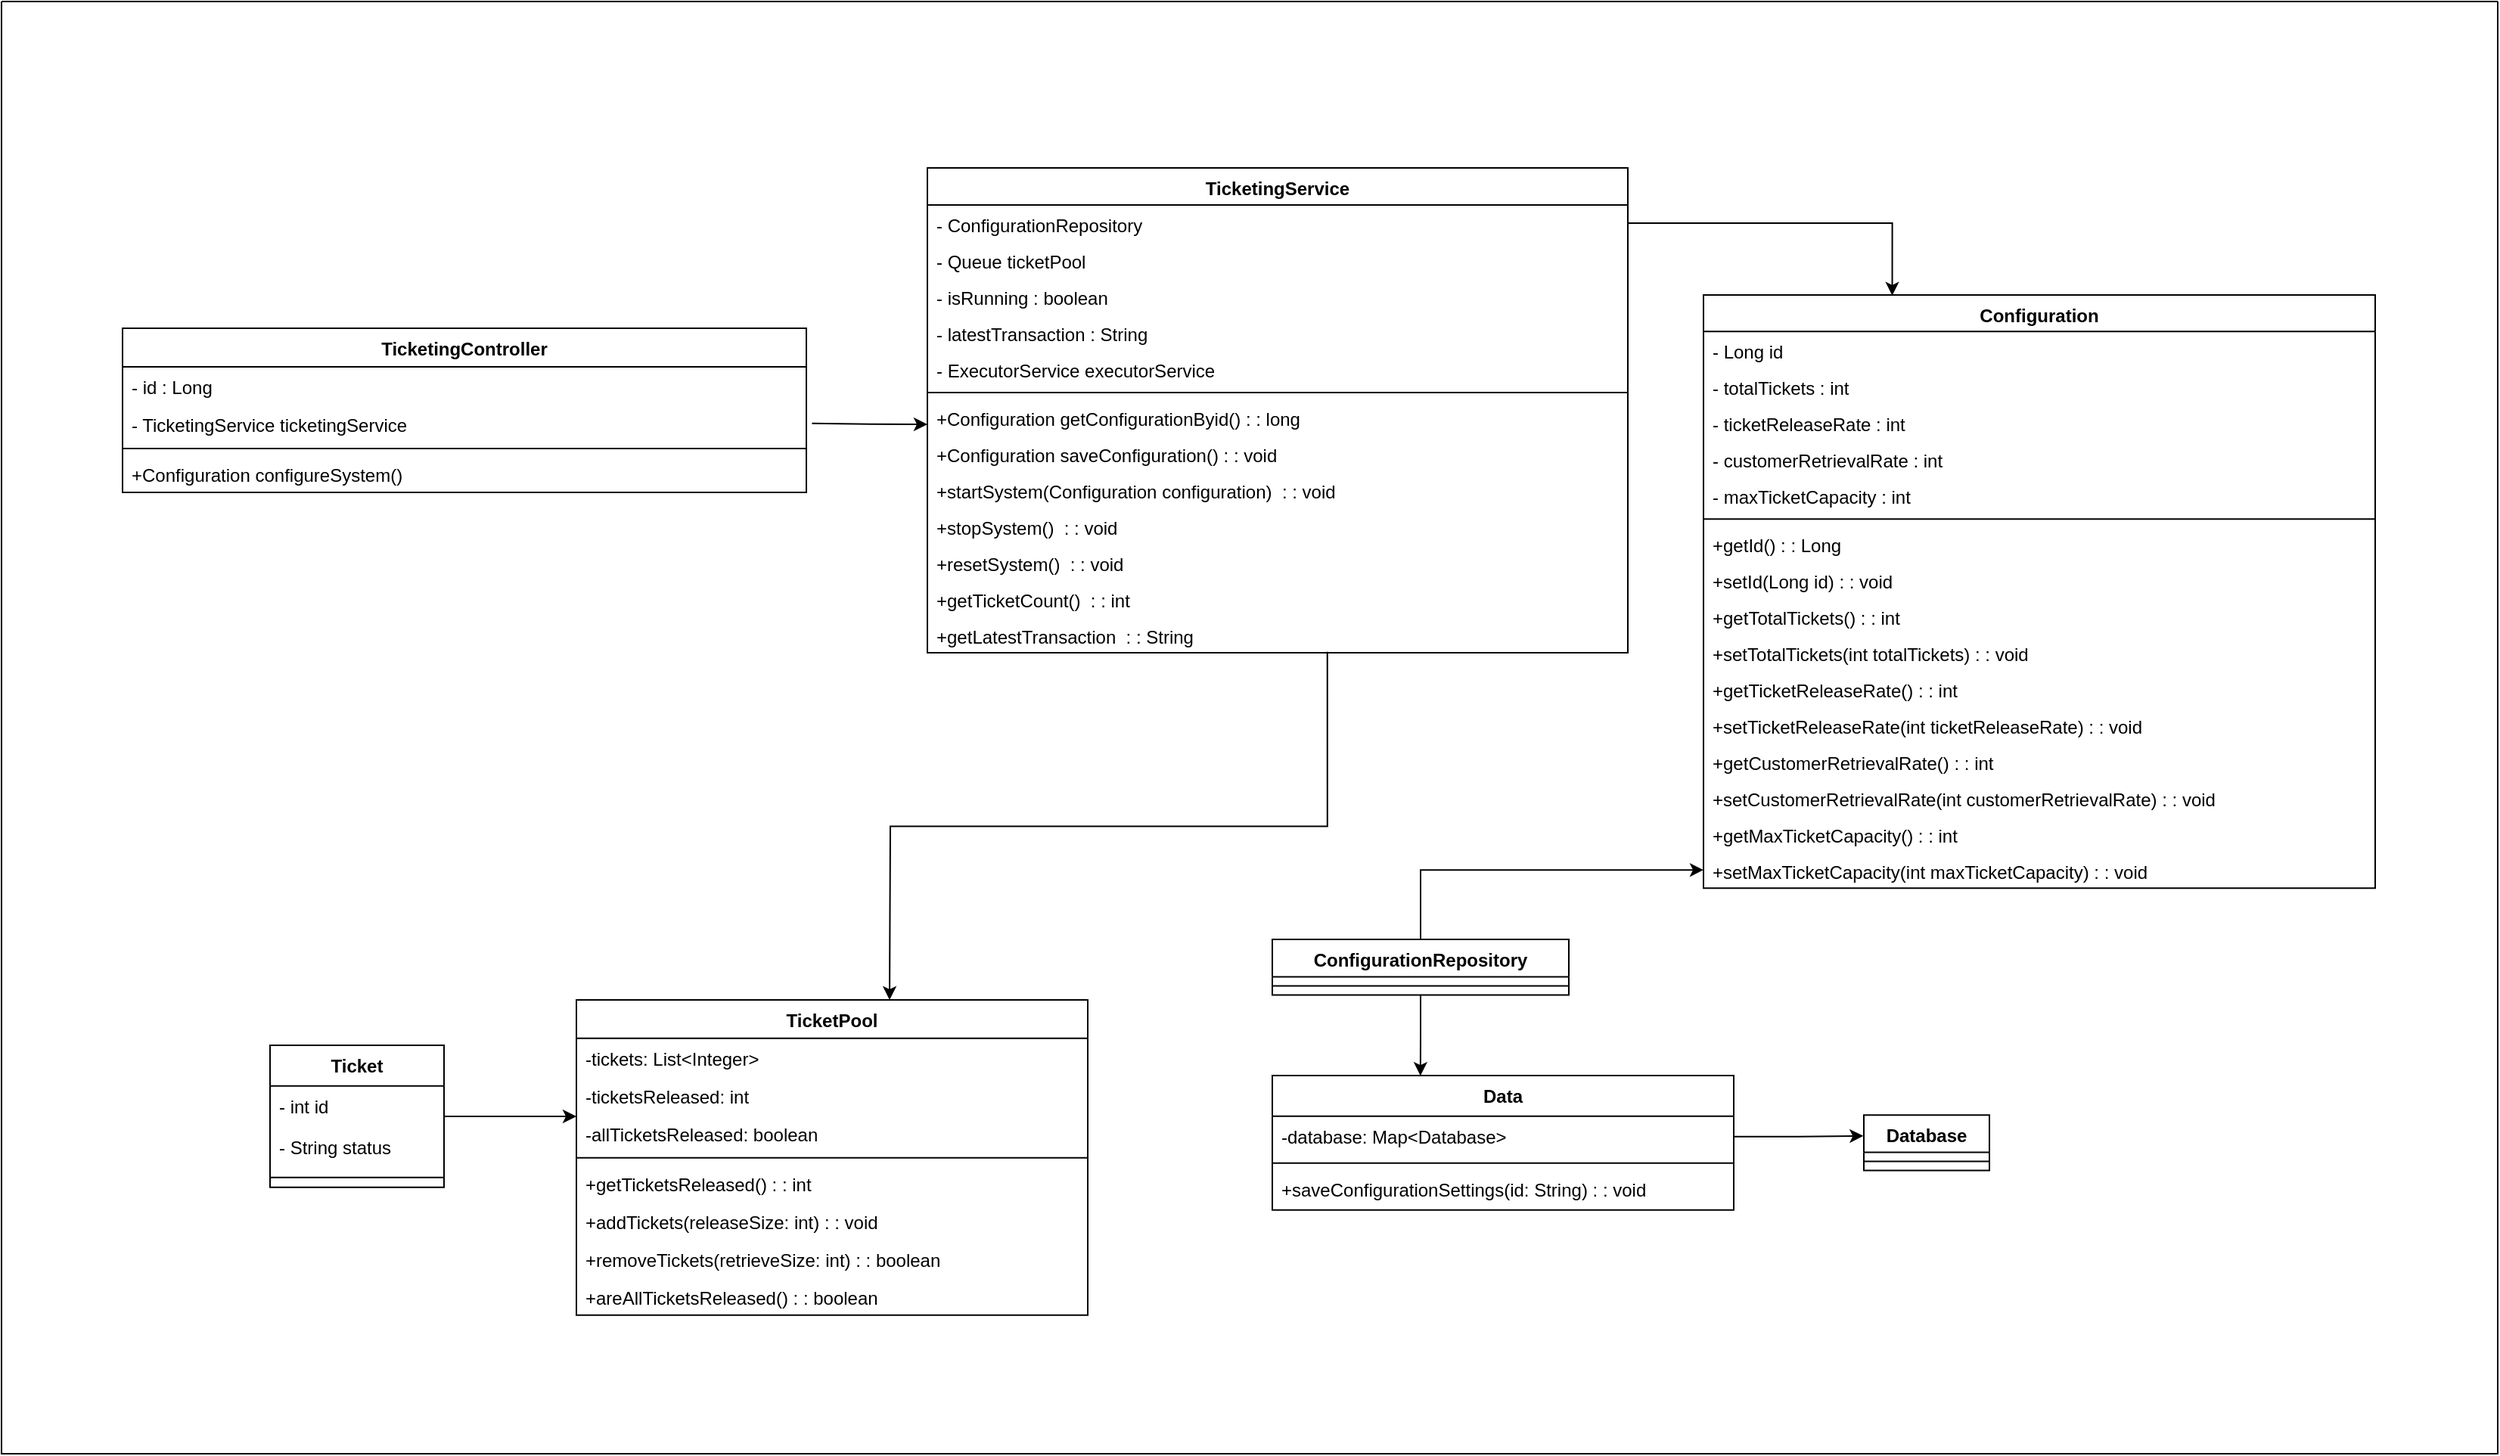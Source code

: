 <mxfile version="25.0.3">
  <diagram id="C5RBs43oDa-KdzZeNtuy" name="Page-1">
    <mxGraphModel dx="3160" dy="2407" grid="1" gridSize="10" guides="1" tooltips="1" connect="1" arrows="1" fold="1" page="1" pageScale="1" pageWidth="827" pageHeight="1169" math="0" shadow="0">
      <root>
        <mxCell id="WIyWlLk6GJQsqaUBKTNV-0" />
        <mxCell id="WIyWlLk6GJQsqaUBKTNV-1" parent="WIyWlLk6GJQsqaUBKTNV-0" />
        <mxCell id="WTj9P_NQEaG9EgnuYuKt-76" value="TicketingController" style="swimlane;fontStyle=1;align=center;verticalAlign=top;childLayout=stackLayout;horizontal=1;startSize=25.4;horizontalStack=0;resizeParent=1;resizeParentMax=0;resizeLast=0;collapsible=0;marginBottom=0;" vertex="1" parent="WIyWlLk6GJQsqaUBKTNV-1">
          <mxGeometry x="-10" y="126.04" width="452" height="108.4" as="geometry" />
        </mxCell>
        <mxCell id="WTj9P_NQEaG9EgnuYuKt-78" value="- id : Long " style="text;strokeColor=none;fillColor=none;align=left;verticalAlign=top;spacingLeft=4;spacingRight=4;overflow=hidden;rotatable=0;points=[[0,0.5],[1,0.5]];portConstraint=eastwest;" vertex="1" parent="WTj9P_NQEaG9EgnuYuKt-76">
          <mxGeometry y="25.4" width="452" height="25" as="geometry" />
        </mxCell>
        <mxCell id="WTj9P_NQEaG9EgnuYuKt-77" value="- TicketingService ticketingService" style="text;strokeColor=none;fillColor=none;align=left;verticalAlign=top;spacingLeft=4;spacingRight=4;overflow=hidden;rotatable=0;points=[[0,0.5],[1,0.5]];portConstraint=eastwest;" vertex="1" parent="WTj9P_NQEaG9EgnuYuKt-76">
          <mxGeometry y="50.4" width="452" height="25" as="geometry" />
        </mxCell>
        <mxCell id="WTj9P_NQEaG9EgnuYuKt-79" style="line;strokeWidth=1;fillColor=none;align=left;verticalAlign=middle;spacingTop=-1;spacingLeft=3;spacingRight=3;rotatable=0;labelPosition=right;points=[];portConstraint=eastwest;strokeColor=inherit;" vertex="1" parent="WTj9P_NQEaG9EgnuYuKt-76">
          <mxGeometry y="75.4" width="452" height="8" as="geometry" />
        </mxCell>
        <mxCell id="WTj9P_NQEaG9EgnuYuKt-80" value="+Configuration configureSystem()" style="text;strokeColor=none;fillColor=none;align=left;verticalAlign=top;spacingLeft=4;spacingRight=4;overflow=hidden;rotatable=0;points=[[0,0.5],[1,0.5]];portConstraint=eastwest;" vertex="1" parent="WTj9P_NQEaG9EgnuYuKt-76">
          <mxGeometry y="83.4" width="452" height="25" as="geometry" />
        </mxCell>
        <mxCell id="WTj9P_NQEaG9EgnuYuKt-86" value="Configuration" style="swimlane;fontStyle=1;align=center;verticalAlign=top;childLayout=stackLayout;horizontal=1;startSize=24.087;horizontalStack=0;resizeParent=1;resizeParentMax=0;resizeLast=0;collapsible=0;marginBottom=0;" vertex="1" parent="WIyWlLk6GJQsqaUBKTNV-1">
          <mxGeometry x="1035" y="104" width="444" height="392.087" as="geometry" />
        </mxCell>
        <mxCell id="WTj9P_NQEaG9EgnuYuKt-87" value="- Long id" style="text;strokeColor=none;fillColor=none;align=left;verticalAlign=top;spacingLeft=4;spacingRight=4;overflow=hidden;rotatable=0;points=[[0,0.5],[1,0.5]];portConstraint=eastwest;" vertex="1" parent="WTj9P_NQEaG9EgnuYuKt-86">
          <mxGeometry y="24.087" width="444" height="24" as="geometry" />
        </mxCell>
        <mxCell id="WTj9P_NQEaG9EgnuYuKt-88" value="- totalTickets : int " style="text;strokeColor=none;fillColor=none;align=left;verticalAlign=top;spacingLeft=4;spacingRight=4;overflow=hidden;rotatable=0;points=[[0,0.5],[1,0.5]];portConstraint=eastwest;" vertex="1" parent="WTj9P_NQEaG9EgnuYuKt-86">
          <mxGeometry y="48.087" width="444" height="24" as="geometry" />
        </mxCell>
        <mxCell id="WTj9P_NQEaG9EgnuYuKt-89" value="- ticketReleaseRate : int " style="text;strokeColor=none;fillColor=none;align=left;verticalAlign=top;spacingLeft=4;spacingRight=4;overflow=hidden;rotatable=0;points=[[0,0.5],[1,0.5]];portConstraint=eastwest;" vertex="1" parent="WTj9P_NQEaG9EgnuYuKt-86">
          <mxGeometry y="72.087" width="444" height="24" as="geometry" />
        </mxCell>
        <mxCell id="WTj9P_NQEaG9EgnuYuKt-90" value="- customerRetrievalRate : int " style="text;strokeColor=none;fillColor=none;align=left;verticalAlign=top;spacingLeft=4;spacingRight=4;overflow=hidden;rotatable=0;points=[[0,0.5],[1,0.5]];portConstraint=eastwest;" vertex="1" parent="WTj9P_NQEaG9EgnuYuKt-86">
          <mxGeometry y="96.087" width="444" height="24" as="geometry" />
        </mxCell>
        <mxCell id="WTj9P_NQEaG9EgnuYuKt-91" value="- maxTicketCapacity : int " style="text;strokeColor=none;fillColor=none;align=left;verticalAlign=top;spacingLeft=4;spacingRight=4;overflow=hidden;rotatable=0;points=[[0,0.5],[1,0.5]];portConstraint=eastwest;" vertex="1" parent="WTj9P_NQEaG9EgnuYuKt-86">
          <mxGeometry y="120.087" width="444" height="24" as="geometry" />
        </mxCell>
        <mxCell id="WTj9P_NQEaG9EgnuYuKt-92" style="line;strokeWidth=1;fillColor=none;align=left;verticalAlign=middle;spacingTop=-1;spacingLeft=3;spacingRight=3;rotatable=0;labelPosition=right;points=[];portConstraint=eastwest;strokeColor=inherit;" vertex="1" parent="WTj9P_NQEaG9EgnuYuKt-86">
          <mxGeometry y="144.087" width="444" height="8" as="geometry" />
        </mxCell>
        <mxCell id="WTj9P_NQEaG9EgnuYuKt-93" value="+getId() : : Long " style="text;strokeColor=none;fillColor=none;align=left;verticalAlign=top;spacingLeft=4;spacingRight=4;overflow=hidden;rotatable=0;points=[[0,0.5],[1,0.5]];portConstraint=eastwest;" vertex="1" parent="WTj9P_NQEaG9EgnuYuKt-86">
          <mxGeometry y="152.087" width="444" height="24" as="geometry" />
        </mxCell>
        <mxCell id="WTj9P_NQEaG9EgnuYuKt-94" value="+setId(Long id) : : void " style="text;strokeColor=none;fillColor=none;align=left;verticalAlign=top;spacingLeft=4;spacingRight=4;overflow=hidden;rotatable=0;points=[[0,0.5],[1,0.5]];portConstraint=eastwest;" vertex="1" parent="WTj9P_NQEaG9EgnuYuKt-86">
          <mxGeometry y="176.087" width="444" height="24" as="geometry" />
        </mxCell>
        <mxCell id="WTj9P_NQEaG9EgnuYuKt-95" value="+getTotalTickets() : : int " style="text;strokeColor=none;fillColor=none;align=left;verticalAlign=top;spacingLeft=4;spacingRight=4;overflow=hidden;rotatable=0;points=[[0,0.5],[1,0.5]];portConstraint=eastwest;" vertex="1" parent="WTj9P_NQEaG9EgnuYuKt-86">
          <mxGeometry y="200.087" width="444" height="24" as="geometry" />
        </mxCell>
        <mxCell id="WTj9P_NQEaG9EgnuYuKt-96" value="+setTotalTickets(int totalTickets) : : void " style="text;strokeColor=none;fillColor=none;align=left;verticalAlign=top;spacingLeft=4;spacingRight=4;overflow=hidden;rotatable=0;points=[[0,0.5],[1,0.5]];portConstraint=eastwest;" vertex="1" parent="WTj9P_NQEaG9EgnuYuKt-86">
          <mxGeometry y="224.087" width="444" height="24" as="geometry" />
        </mxCell>
        <mxCell id="WTj9P_NQEaG9EgnuYuKt-97" value="+getTicketReleaseRate() : : int " style="text;strokeColor=none;fillColor=none;align=left;verticalAlign=top;spacingLeft=4;spacingRight=4;overflow=hidden;rotatable=0;points=[[0,0.5],[1,0.5]];portConstraint=eastwest;" vertex="1" parent="WTj9P_NQEaG9EgnuYuKt-86">
          <mxGeometry y="248.087" width="444" height="24" as="geometry" />
        </mxCell>
        <mxCell id="WTj9P_NQEaG9EgnuYuKt-98" value="+setTicketReleaseRate(int ticketReleaseRate) : : void " style="text;strokeColor=none;fillColor=none;align=left;verticalAlign=top;spacingLeft=4;spacingRight=4;overflow=hidden;rotatable=0;points=[[0,0.5],[1,0.5]];portConstraint=eastwest;" vertex="1" parent="WTj9P_NQEaG9EgnuYuKt-86">
          <mxGeometry y="272.087" width="444" height="24" as="geometry" />
        </mxCell>
        <mxCell id="WTj9P_NQEaG9EgnuYuKt-99" value="+getCustomerRetrievalRate() : : int" style="text;strokeColor=none;fillColor=none;align=left;verticalAlign=top;spacingLeft=4;spacingRight=4;overflow=hidden;rotatable=0;points=[[0,0.5],[1,0.5]];portConstraint=eastwest;" vertex="1" parent="WTj9P_NQEaG9EgnuYuKt-86">
          <mxGeometry y="296.087" width="444" height="24" as="geometry" />
        </mxCell>
        <mxCell id="WTj9P_NQEaG9EgnuYuKt-100" value="+setCustomerRetrievalRate(int customerRetrievalRate) : : void" style="text;strokeColor=none;fillColor=none;align=left;verticalAlign=top;spacingLeft=4;spacingRight=4;overflow=hidden;rotatable=0;points=[[0,0.5],[1,0.5]];portConstraint=eastwest;" vertex="1" parent="WTj9P_NQEaG9EgnuYuKt-86">
          <mxGeometry y="320.087" width="444" height="24" as="geometry" />
        </mxCell>
        <mxCell id="WTj9P_NQEaG9EgnuYuKt-101" value="+getMaxTicketCapacity() : : int" style="text;strokeColor=none;fillColor=none;align=left;verticalAlign=top;spacingLeft=4;spacingRight=4;overflow=hidden;rotatable=0;points=[[0,0.5],[1,0.5]];portConstraint=eastwest;" vertex="1" parent="WTj9P_NQEaG9EgnuYuKt-86">
          <mxGeometry y="344.087" width="444" height="24" as="geometry" />
        </mxCell>
        <mxCell id="WTj9P_NQEaG9EgnuYuKt-102" value="+setMaxTicketCapacity(int maxTicketCapacity) : : void" style="text;strokeColor=none;fillColor=none;align=left;verticalAlign=top;spacingLeft=4;spacingRight=4;overflow=hidden;rotatable=0;points=[[0,0.5],[1,0.5]];portConstraint=eastwest;" vertex="1" parent="WTj9P_NQEaG9EgnuYuKt-86">
          <mxGeometry y="368.087" width="444" height="24" as="geometry" />
        </mxCell>
        <mxCell id="WTj9P_NQEaG9EgnuYuKt-103" value="Ticket" style="swimlane;fontStyle=1;align=center;verticalAlign=top;childLayout=stackLayout;horizontal=1;startSize=26.914;horizontalStack=0;resizeParent=1;resizeParentMax=0;resizeLast=0;collapsible=0;marginBottom=0;" vertex="1" parent="WIyWlLk6GJQsqaUBKTNV-1">
          <mxGeometry x="87.5" y="600" width="115" height="93.914" as="geometry" />
        </mxCell>
        <mxCell id="WTj9P_NQEaG9EgnuYuKt-104" value="- int id" style="text;strokeColor=none;fillColor=none;align=left;verticalAlign=top;spacingLeft=4;spacingRight=4;overflow=hidden;rotatable=0;points=[[0,0.5],[1,0.5]];portConstraint=eastwest;" vertex="1" parent="WTj9P_NQEaG9EgnuYuKt-103">
          <mxGeometry y="26.914" width="115" height="27" as="geometry" />
        </mxCell>
        <mxCell id="WTj9P_NQEaG9EgnuYuKt-105" value="- String status" style="text;strokeColor=none;fillColor=none;align=left;verticalAlign=top;spacingLeft=4;spacingRight=4;overflow=hidden;rotatable=0;points=[[0,0.5],[1,0.5]];portConstraint=eastwest;" vertex="1" parent="WTj9P_NQEaG9EgnuYuKt-103">
          <mxGeometry y="53.914" width="115" height="27" as="geometry" />
        </mxCell>
        <mxCell id="WTj9P_NQEaG9EgnuYuKt-106" style="line;strokeWidth=1;fillColor=none;align=left;verticalAlign=middle;spacingTop=-1;spacingLeft=3;spacingRight=3;rotatable=0;labelPosition=right;points=[];portConstraint=eastwest;strokeColor=inherit;" vertex="1" parent="WTj9P_NQEaG9EgnuYuKt-103">
          <mxGeometry y="80.914" width="115" height="13" as="geometry" />
        </mxCell>
        <mxCell id="WTj9P_NQEaG9EgnuYuKt-107" value="TicketingService" style="swimlane;fontStyle=1;align=center;verticalAlign=top;childLayout=stackLayout;horizontal=1;startSize=24.477;horizontalStack=0;resizeParent=1;resizeParentMax=0;resizeLast=0;collapsible=0;marginBottom=0;" vertex="1" parent="WIyWlLk6GJQsqaUBKTNV-1">
          <mxGeometry x="522" y="20" width="463" height="320.477" as="geometry" />
        </mxCell>
        <mxCell id="WTj9P_NQEaG9EgnuYuKt-108" value="- ConfigurationRepository " style="text;strokeColor=none;fillColor=none;align=left;verticalAlign=top;spacingLeft=4;spacingRight=4;overflow=hidden;rotatable=0;points=[[0,0.5],[1,0.5]];portConstraint=eastwest;" vertex="1" parent="WTj9P_NQEaG9EgnuYuKt-107">
          <mxGeometry y="24.477" width="463" height="24" as="geometry" />
        </mxCell>
        <mxCell id="WTj9P_NQEaG9EgnuYuKt-109" value="- Queue ticketPool" style="text;strokeColor=none;fillColor=none;align=left;verticalAlign=top;spacingLeft=4;spacingRight=4;overflow=hidden;rotatable=0;points=[[0,0.5],[1,0.5]];portConstraint=eastwest;" vertex="1" parent="WTj9P_NQEaG9EgnuYuKt-107">
          <mxGeometry y="48.477" width="463" height="24" as="geometry" />
        </mxCell>
        <mxCell id="WTj9P_NQEaG9EgnuYuKt-110" value="- isRunning : boolean " style="text;strokeColor=none;fillColor=none;align=left;verticalAlign=top;spacingLeft=4;spacingRight=4;overflow=hidden;rotatable=0;points=[[0,0.5],[1,0.5]];portConstraint=eastwest;" vertex="1" parent="WTj9P_NQEaG9EgnuYuKt-107">
          <mxGeometry y="72.477" width="463" height="24" as="geometry" />
        </mxCell>
        <mxCell id="WTj9P_NQEaG9EgnuYuKt-111" value="- latestTransaction : String " style="text;strokeColor=none;fillColor=none;align=left;verticalAlign=top;spacingLeft=4;spacingRight=4;overflow=hidden;rotatable=0;points=[[0,0.5],[1,0.5]];portConstraint=eastwest;" vertex="1" parent="WTj9P_NQEaG9EgnuYuKt-107">
          <mxGeometry y="96.477" width="463" height="24" as="geometry" />
        </mxCell>
        <mxCell id="WTj9P_NQEaG9EgnuYuKt-112" value="- ExecutorService executorService" style="text;strokeColor=none;fillColor=none;align=left;verticalAlign=top;spacingLeft=4;spacingRight=4;overflow=hidden;rotatable=0;points=[[0,0.5],[1,0.5]];portConstraint=eastwest;" vertex="1" parent="WTj9P_NQEaG9EgnuYuKt-107">
          <mxGeometry y="120.477" width="463" height="24" as="geometry" />
        </mxCell>
        <mxCell id="WTj9P_NQEaG9EgnuYuKt-113" style="line;strokeWidth=1;fillColor=none;align=left;verticalAlign=middle;spacingTop=-1;spacingLeft=3;spacingRight=3;rotatable=0;labelPosition=right;points=[];portConstraint=eastwest;strokeColor=inherit;" vertex="1" parent="WTj9P_NQEaG9EgnuYuKt-107">
          <mxGeometry y="144.477" width="463" height="8" as="geometry" />
        </mxCell>
        <mxCell id="WTj9P_NQEaG9EgnuYuKt-114" value="+Configuration getConfigurationByid() : : long" style="text;strokeColor=none;fillColor=none;align=left;verticalAlign=top;spacingLeft=4;spacingRight=4;overflow=hidden;rotatable=0;points=[[0,0.5],[1,0.5]];portConstraint=eastwest;" vertex="1" parent="WTj9P_NQEaG9EgnuYuKt-107">
          <mxGeometry y="152.477" width="463" height="24" as="geometry" />
        </mxCell>
        <mxCell id="WTj9P_NQEaG9EgnuYuKt-115" value="+Configuration saveConfiguration() : : void" style="text;strokeColor=none;fillColor=none;align=left;verticalAlign=top;spacingLeft=4;spacingRight=4;overflow=hidden;rotatable=0;points=[[0,0.5],[1,0.5]];portConstraint=eastwest;" vertex="1" parent="WTj9P_NQEaG9EgnuYuKt-107">
          <mxGeometry y="176.477" width="463" height="24" as="geometry" />
        </mxCell>
        <mxCell id="WTj9P_NQEaG9EgnuYuKt-116" value="+startSystem(Configuration configuration)  : : void" style="text;strokeColor=none;fillColor=none;align=left;verticalAlign=top;spacingLeft=4;spacingRight=4;overflow=hidden;rotatable=0;points=[[0,0.5],[1,0.5]];portConstraint=eastwest;" vertex="1" parent="WTj9P_NQEaG9EgnuYuKt-107">
          <mxGeometry y="200.477" width="463" height="24" as="geometry" />
        </mxCell>
        <mxCell id="WTj9P_NQEaG9EgnuYuKt-117" value="+stopSystem()  : : void" style="text;strokeColor=none;fillColor=none;align=left;verticalAlign=top;spacingLeft=4;spacingRight=4;overflow=hidden;rotatable=0;points=[[0,0.5],[1,0.5]];portConstraint=eastwest;" vertex="1" parent="WTj9P_NQEaG9EgnuYuKt-107">
          <mxGeometry y="224.477" width="463" height="24" as="geometry" />
        </mxCell>
        <mxCell id="WTj9P_NQEaG9EgnuYuKt-118" value="+resetSystem()  : : void" style="text;strokeColor=none;fillColor=none;align=left;verticalAlign=top;spacingLeft=4;spacingRight=4;overflow=hidden;rotatable=0;points=[[0,0.5],[1,0.5]];portConstraint=eastwest;" vertex="1" parent="WTj9P_NQEaG9EgnuYuKt-107">
          <mxGeometry y="248.477" width="463" height="24" as="geometry" />
        </mxCell>
        <mxCell id="WTj9P_NQEaG9EgnuYuKt-119" value="+getTicketCount()  : : int" style="text;strokeColor=none;fillColor=none;align=left;verticalAlign=top;spacingLeft=4;spacingRight=4;overflow=hidden;rotatable=0;points=[[0,0.5],[1,0.5]];portConstraint=eastwest;" vertex="1" parent="WTj9P_NQEaG9EgnuYuKt-107">
          <mxGeometry y="272.477" width="463" height="24" as="geometry" />
        </mxCell>
        <mxCell id="WTj9P_NQEaG9EgnuYuKt-120" value="+getLatestTransaction  : : String" style="text;strokeColor=none;fillColor=none;align=left;verticalAlign=top;spacingLeft=4;spacingRight=4;overflow=hidden;rotatable=0;points=[[0,0.5],[1,0.5]];portConstraint=eastwest;" vertex="1" parent="WTj9P_NQEaG9EgnuYuKt-107">
          <mxGeometry y="296.477" width="463" height="24" as="geometry" />
        </mxCell>
        <mxCell id="WTj9P_NQEaG9EgnuYuKt-241" style="edgeStyle=orthogonalEdgeStyle;rounded=0;orthogonalLoop=1;jettySize=auto;html=1;entryX=0;entryY=0.5;entryDx=0;entryDy=0;" edge="1" parent="WIyWlLk6GJQsqaUBKTNV-1" source="WTj9P_NQEaG9EgnuYuKt-121" target="WTj9P_NQEaG9EgnuYuKt-102">
          <mxGeometry relative="1" as="geometry" />
        </mxCell>
        <mxCell id="WTj9P_NQEaG9EgnuYuKt-121" value="ConfigurationRepository" style="swimlane;fontStyle=1;align=center;verticalAlign=top;childLayout=stackLayout;horizontal=1;startSize=24.7;horizontalStack=0;resizeParent=1;resizeParentMax=0;resizeLast=0;collapsible=0;marginBottom=0;" vertex="1" parent="WIyWlLk6GJQsqaUBKTNV-1">
          <mxGeometry x="750" y="530" width="196" height="36.7" as="geometry" />
        </mxCell>
        <mxCell id="WTj9P_NQEaG9EgnuYuKt-122" style="line;strokeWidth=1;fillColor=none;align=left;verticalAlign=middle;spacingTop=-1;spacingLeft=3;spacingRight=3;rotatable=0;labelPosition=right;points=[];portConstraint=eastwest;strokeColor=inherit;" vertex="1" parent="WTj9P_NQEaG9EgnuYuKt-121">
          <mxGeometry y="24.7" width="196" height="12" as="geometry" />
        </mxCell>
        <mxCell id="WTj9P_NQEaG9EgnuYuKt-202" value="TicketPool" style="swimlane;fontStyle=1;align=center;verticalAlign=top;childLayout=stackLayout;horizontal=1;startSize=25.4;horizontalStack=0;resizeParent=1;resizeParentMax=0;resizeLast=0;collapsible=0;marginBottom=0;" vertex="1" parent="WIyWlLk6GJQsqaUBKTNV-1">
          <mxGeometry x="290" y="570" width="338" height="208.4" as="geometry" />
        </mxCell>
        <mxCell id="WTj9P_NQEaG9EgnuYuKt-203" value="-tickets: List&lt;Integer&gt;" style="text;strokeColor=none;fillColor=none;align=left;verticalAlign=top;spacingLeft=4;spacingRight=4;overflow=hidden;rotatable=0;points=[[0,0.5],[1,0.5]];portConstraint=eastwest;" vertex="1" parent="WTj9P_NQEaG9EgnuYuKt-202">
          <mxGeometry y="25.4" width="338" height="25" as="geometry" />
        </mxCell>
        <mxCell id="WTj9P_NQEaG9EgnuYuKt-205" value="-ticketsReleased: int" style="text;strokeColor=none;fillColor=none;align=left;verticalAlign=top;spacingLeft=4;spacingRight=4;overflow=hidden;rotatable=0;points=[[0,0.5],[1,0.5]];portConstraint=eastwest;" vertex="1" parent="WTj9P_NQEaG9EgnuYuKt-202">
          <mxGeometry y="50.4" width="338" height="25" as="geometry" />
        </mxCell>
        <mxCell id="WTj9P_NQEaG9EgnuYuKt-206" value="-allTicketsReleased: boolean" style="text;strokeColor=none;fillColor=none;align=left;verticalAlign=top;spacingLeft=4;spacingRight=4;overflow=hidden;rotatable=0;points=[[0,0.5],[1,0.5]];portConstraint=eastwest;" vertex="1" parent="WTj9P_NQEaG9EgnuYuKt-202">
          <mxGeometry y="75.4" width="338" height="25" as="geometry" />
        </mxCell>
        <mxCell id="WTj9P_NQEaG9EgnuYuKt-207" style="line;strokeWidth=1;fillColor=none;align=left;verticalAlign=middle;spacingTop=-1;spacingLeft=3;spacingRight=3;rotatable=0;labelPosition=right;points=[];portConstraint=eastwest;strokeColor=inherit;" vertex="1" parent="WTj9P_NQEaG9EgnuYuKt-202">
          <mxGeometry y="100.4" width="338" height="8" as="geometry" />
        </mxCell>
        <mxCell id="WTj9P_NQEaG9EgnuYuKt-208" value="+getTicketsReleased() : : int" style="text;strokeColor=none;fillColor=none;align=left;verticalAlign=top;spacingLeft=4;spacingRight=4;overflow=hidden;rotatable=0;points=[[0,0.5],[1,0.5]];portConstraint=eastwest;" vertex="1" parent="WTj9P_NQEaG9EgnuYuKt-202">
          <mxGeometry y="108.4" width="338" height="25" as="geometry" />
        </mxCell>
        <mxCell id="WTj9P_NQEaG9EgnuYuKt-209" value="+addTickets(releaseSize: int) : : void" style="text;strokeColor=none;fillColor=none;align=left;verticalAlign=top;spacingLeft=4;spacingRight=4;overflow=hidden;rotatable=0;points=[[0,0.5],[1,0.5]];portConstraint=eastwest;" vertex="1" parent="WTj9P_NQEaG9EgnuYuKt-202">
          <mxGeometry y="133.4" width="338" height="25" as="geometry" />
        </mxCell>
        <mxCell id="WTj9P_NQEaG9EgnuYuKt-210" value="+removeTickets(retrieveSize: int) : : boolean" style="text;strokeColor=none;fillColor=none;align=left;verticalAlign=top;spacingLeft=4;spacingRight=4;overflow=hidden;rotatable=0;points=[[0,0.5],[1,0.5]];portConstraint=eastwest;" vertex="1" parent="WTj9P_NQEaG9EgnuYuKt-202">
          <mxGeometry y="158.4" width="338" height="25" as="geometry" />
        </mxCell>
        <mxCell id="WTj9P_NQEaG9EgnuYuKt-211" value="+areAllTicketsReleased() : : boolean" style="text;strokeColor=none;fillColor=none;align=left;verticalAlign=top;spacingLeft=4;spacingRight=4;overflow=hidden;rotatable=0;points=[[0,0.5],[1,0.5]];portConstraint=eastwest;" vertex="1" parent="WTj9P_NQEaG9EgnuYuKt-202">
          <mxGeometry y="183.4" width="338" height="25" as="geometry" />
        </mxCell>
        <mxCell id="WTj9P_NQEaG9EgnuYuKt-230" value="Data" style="swimlane;fontStyle=1;align=center;verticalAlign=top;childLayout=stackLayout;horizontal=1;startSize=26.9;horizontalStack=0;resizeParent=1;resizeParentMax=0;resizeLast=0;collapsible=0;marginBottom=0;" vertex="1" parent="WIyWlLk6GJQsqaUBKTNV-1">
          <mxGeometry x="750" y="620" width="305" height="88.9" as="geometry" />
        </mxCell>
        <mxCell id="WTj9P_NQEaG9EgnuYuKt-231" value="-database: Map&lt;Database&gt;" style="text;strokeColor=none;fillColor=none;align=left;verticalAlign=top;spacingLeft=4;spacingRight=4;overflow=hidden;rotatable=0;points=[[0,0.5],[1,0.5]];portConstraint=eastwest;" vertex="1" parent="WTj9P_NQEaG9EgnuYuKt-230">
          <mxGeometry y="26.9" width="305" height="27" as="geometry" />
        </mxCell>
        <mxCell id="WTj9P_NQEaG9EgnuYuKt-234" style="line;strokeWidth=1;fillColor=none;align=left;verticalAlign=middle;spacingTop=-1;spacingLeft=3;spacingRight=3;rotatable=0;labelPosition=right;points=[];portConstraint=eastwest;strokeColor=inherit;" vertex="1" parent="WTj9P_NQEaG9EgnuYuKt-230">
          <mxGeometry y="53.9" width="305" height="8" as="geometry" />
        </mxCell>
        <mxCell id="WTj9P_NQEaG9EgnuYuKt-235" value="+saveConfigurationSettings(id: String) : : void" style="text;strokeColor=none;fillColor=none;align=left;verticalAlign=top;spacingLeft=4;spacingRight=4;overflow=hidden;rotatable=0;points=[[0,0.5],[1,0.5]];portConstraint=eastwest;" vertex="1" parent="WTj9P_NQEaG9EgnuYuKt-230">
          <mxGeometry y="61.9" width="305" height="27" as="geometry" />
        </mxCell>
        <mxCell id="WTj9P_NQEaG9EgnuYuKt-237" style="edgeStyle=orthogonalEdgeStyle;rounded=0;orthogonalLoop=1;jettySize=auto;html=1;exitX=0.571;exitY=0.977;exitDx=0;exitDy=0;exitPerimeter=0;" edge="1" parent="WIyWlLk6GJQsqaUBKTNV-1" source="WTj9P_NQEaG9EgnuYuKt-120">
          <mxGeometry relative="1" as="geometry">
            <mxPoint x="497" y="570" as="targetPoint" />
          </mxGeometry>
        </mxCell>
        <mxCell id="WTj9P_NQEaG9EgnuYuKt-238" style="edgeStyle=orthogonalEdgeStyle;rounded=0;orthogonalLoop=1;jettySize=auto;html=1;" edge="1" parent="WIyWlLk6GJQsqaUBKTNV-1" source="WTj9P_NQEaG9EgnuYuKt-103">
          <mxGeometry relative="1" as="geometry">
            <mxPoint x="290" y="647" as="targetPoint" />
          </mxGeometry>
        </mxCell>
        <mxCell id="WTj9P_NQEaG9EgnuYuKt-240" style="edgeStyle=orthogonalEdgeStyle;rounded=0;orthogonalLoop=1;jettySize=auto;html=1;entryX=0.281;entryY=0.001;entryDx=0;entryDy=0;entryPerimeter=0;" edge="1" parent="WIyWlLk6GJQsqaUBKTNV-1" source="WTj9P_NQEaG9EgnuYuKt-108" target="WTj9P_NQEaG9EgnuYuKt-86">
          <mxGeometry relative="1" as="geometry" />
        </mxCell>
        <mxCell id="WTj9P_NQEaG9EgnuYuKt-242" value="Database" style="swimlane;fontStyle=1;align=center;verticalAlign=top;childLayout=stackLayout;horizontal=1;startSize=24.7;horizontalStack=0;resizeParent=1;resizeParentMax=0;resizeLast=0;collapsible=0;marginBottom=0;" vertex="1" parent="WIyWlLk6GJQsqaUBKTNV-1">
          <mxGeometry x="1141" y="646.1" width="83" height="36.7" as="geometry" />
        </mxCell>
        <mxCell id="WTj9P_NQEaG9EgnuYuKt-243" style="line;strokeWidth=1;fillColor=none;align=left;verticalAlign=middle;spacingTop=-1;spacingLeft=3;spacingRight=3;rotatable=0;labelPosition=right;points=[];portConstraint=eastwest;strokeColor=inherit;" vertex="1" parent="WTj9P_NQEaG9EgnuYuKt-242">
          <mxGeometry y="24.7" width="83" height="12" as="geometry" />
        </mxCell>
        <mxCell id="WTj9P_NQEaG9EgnuYuKt-245" style="edgeStyle=orthogonalEdgeStyle;rounded=0;orthogonalLoop=1;jettySize=auto;html=1;entryX=-0.008;entryY=0.71;entryDx=0;entryDy=0;entryPerimeter=0;" edge="1" parent="WIyWlLk6GJQsqaUBKTNV-1">
          <mxGeometry relative="1" as="geometry">
            <mxPoint x="445.7" y="188.898" as="sourcePoint" />
            <mxPoint x="521.996" y="189.517" as="targetPoint" />
          </mxGeometry>
        </mxCell>
        <mxCell id="WTj9P_NQEaG9EgnuYuKt-247" style="edgeStyle=orthogonalEdgeStyle;rounded=0;orthogonalLoop=1;jettySize=auto;html=1;entryX=0.321;entryY=0.001;entryDx=0;entryDy=0;entryPerimeter=0;" edge="1" parent="WIyWlLk6GJQsqaUBKTNV-1" source="WTj9P_NQEaG9EgnuYuKt-121" target="WTj9P_NQEaG9EgnuYuKt-230">
          <mxGeometry relative="1" as="geometry" />
        </mxCell>
        <mxCell id="WTj9P_NQEaG9EgnuYuKt-248" style="edgeStyle=orthogonalEdgeStyle;rounded=0;orthogonalLoop=1;jettySize=auto;html=1;entryX=-0.004;entryY=0.376;entryDx=0;entryDy=0;entryPerimeter=0;" edge="1" parent="WIyWlLk6GJQsqaUBKTNV-1" source="WTj9P_NQEaG9EgnuYuKt-231" target="WTj9P_NQEaG9EgnuYuKt-242">
          <mxGeometry relative="1" as="geometry">
            <mxPoint x="1140" y="660" as="targetPoint" />
          </mxGeometry>
        </mxCell>
        <mxCell id="WTj9P_NQEaG9EgnuYuKt-250" value="" style="swimlane;startSize=0;" vertex="1" parent="WIyWlLk6GJQsqaUBKTNV-1">
          <mxGeometry x="-90" y="-90" width="1650" height="960" as="geometry" />
        </mxCell>
      </root>
    </mxGraphModel>
  </diagram>
</mxfile>
